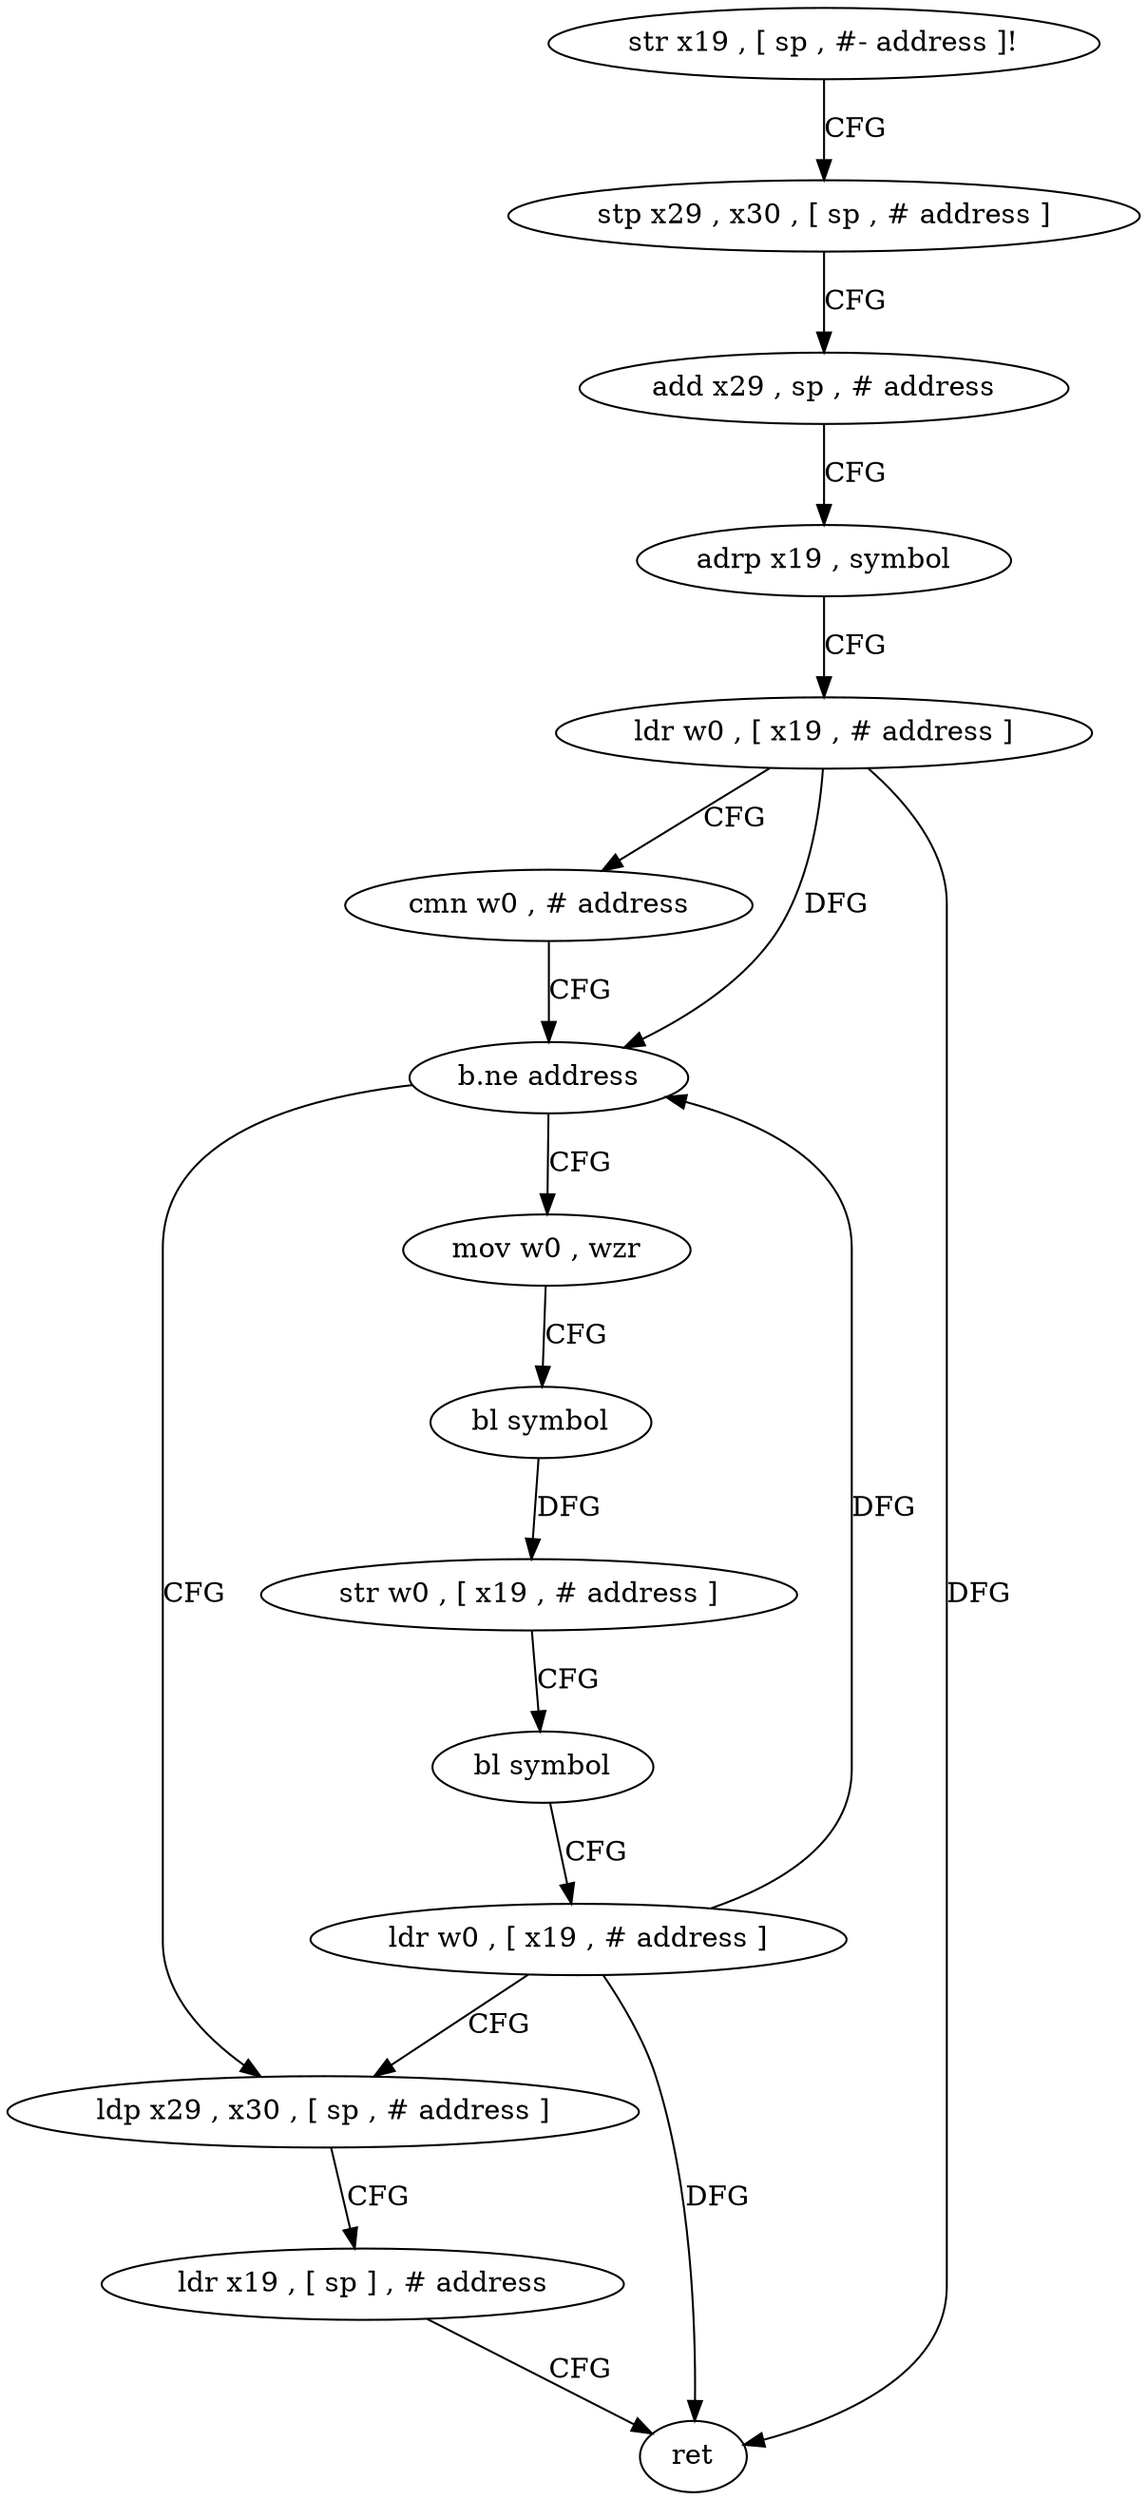 digraph "func" {
"4224804" [label = "str x19 , [ sp , #- address ]!" ]
"4224808" [label = "stp x29 , x30 , [ sp , # address ]" ]
"4224812" [label = "add x29 , sp , # address" ]
"4224816" [label = "adrp x19 , symbol" ]
"4224820" [label = "ldr w0 , [ x19 , # address ]" ]
"4224824" [label = "cmn w0 , # address" ]
"4224828" [label = "b.ne address" ]
"4224852" [label = "ldp x29 , x30 , [ sp , # address ]" ]
"4224832" [label = "mov w0 , wzr" ]
"4224856" [label = "ldr x19 , [ sp ] , # address" ]
"4224860" [label = "ret" ]
"4224836" [label = "bl symbol" ]
"4224840" [label = "str w0 , [ x19 , # address ]" ]
"4224844" [label = "bl symbol" ]
"4224848" [label = "ldr w0 , [ x19 , # address ]" ]
"4224804" -> "4224808" [ label = "CFG" ]
"4224808" -> "4224812" [ label = "CFG" ]
"4224812" -> "4224816" [ label = "CFG" ]
"4224816" -> "4224820" [ label = "CFG" ]
"4224820" -> "4224824" [ label = "CFG" ]
"4224820" -> "4224828" [ label = "DFG" ]
"4224820" -> "4224860" [ label = "DFG" ]
"4224824" -> "4224828" [ label = "CFG" ]
"4224828" -> "4224852" [ label = "CFG" ]
"4224828" -> "4224832" [ label = "CFG" ]
"4224852" -> "4224856" [ label = "CFG" ]
"4224832" -> "4224836" [ label = "CFG" ]
"4224856" -> "4224860" [ label = "CFG" ]
"4224836" -> "4224840" [ label = "DFG" ]
"4224840" -> "4224844" [ label = "CFG" ]
"4224844" -> "4224848" [ label = "CFG" ]
"4224848" -> "4224852" [ label = "CFG" ]
"4224848" -> "4224828" [ label = "DFG" ]
"4224848" -> "4224860" [ label = "DFG" ]
}
